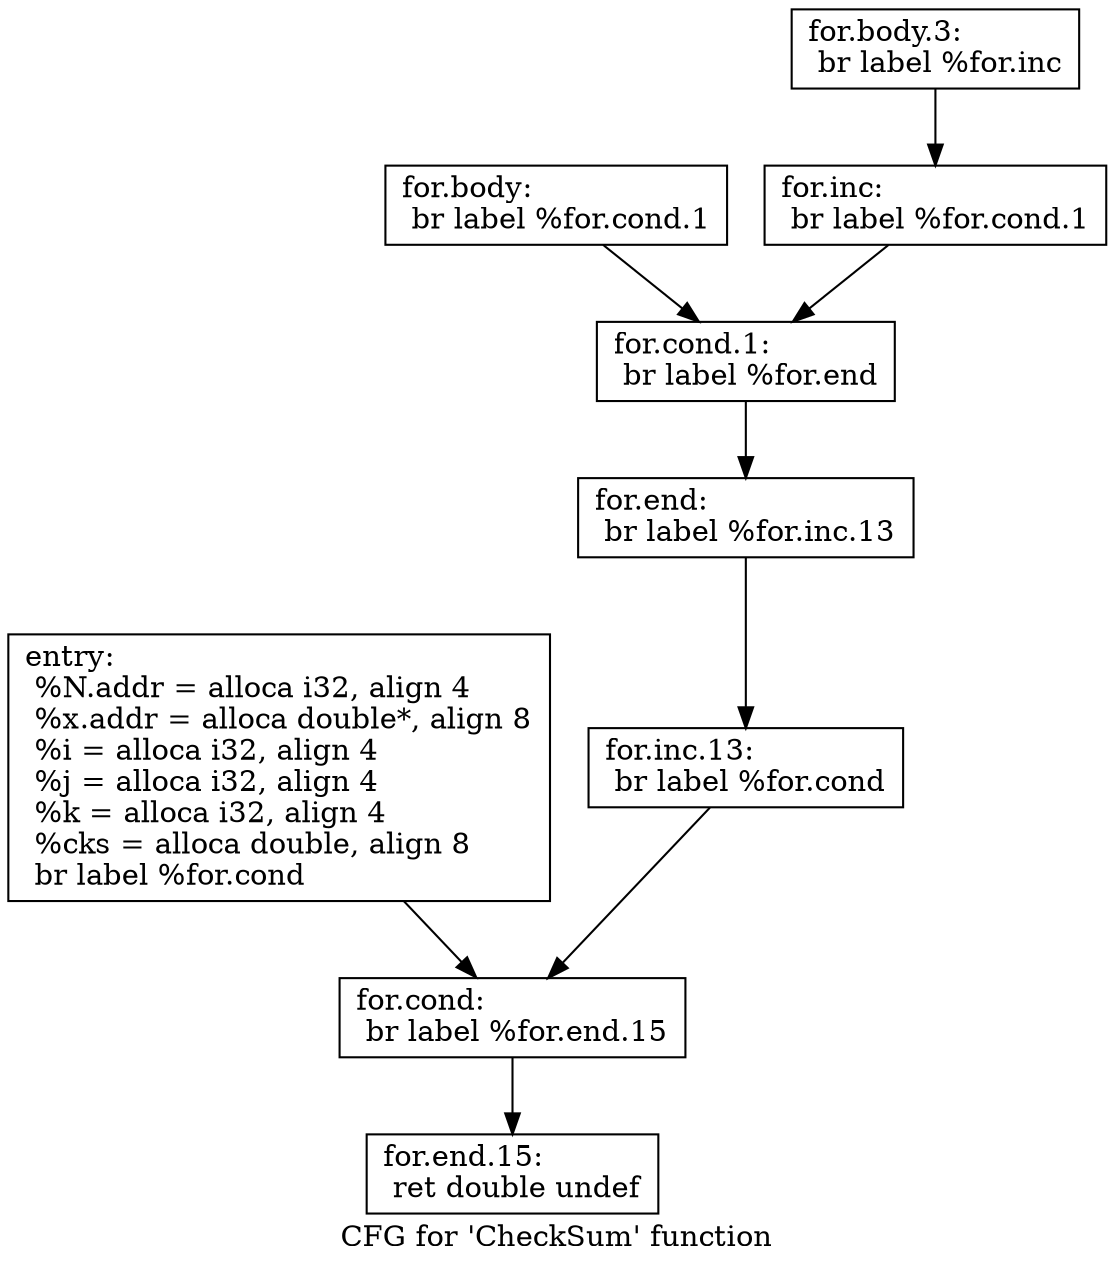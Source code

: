 digraph "CFG for 'CheckSum' function" {
	label="CFG for 'CheckSum' function";

	Node0x5db7d30 [shape=record,label="{entry:\l  %N.addr = alloca i32, align 4\l  %x.addr = alloca double*, align 8\l  %i = alloca i32, align 4\l  %j = alloca i32, align 4\l  %k = alloca i32, align 4\l  %cks = alloca double, align 8\l  br label %for.cond\l}"];
	Node0x5db7d30 -> Node0x5db7d80;
	Node0x5db7d80 [shape=record,label="{for.cond:                                         \l  br label %for.end.15\l}"];
	Node0x5db7d80 -> Node0x5da99c0;
	Node0x5db7dd0 [shape=record,label="{for.body:                                         \l  br label %for.cond.1\l}"];
	Node0x5db7dd0 -> Node0x5db7e20;
	Node0x5db7e20 [shape=record,label="{for.cond.1:                                       \l  br label %for.end\l}"];
	Node0x5db7e20 -> Node0x5db7f10;
	Node0x5db7e70 [shape=record,label="{for.body.3:                                       \l  br label %for.inc\l}"];
	Node0x5db7e70 -> Node0x5db7ec0;
	Node0x5db7ec0 [shape=record,label="{for.inc:                                          \l  br label %for.cond.1\l}"];
	Node0x5db7ec0 -> Node0x5db7e20;
	Node0x5db7f10 [shape=record,label="{for.end:                                          \l  br label %for.inc.13\l}"];
	Node0x5db7f10 -> Node0x5da9970;
	Node0x5da9970 [shape=record,label="{for.inc.13:                                       \l  br label %for.cond\l}"];
	Node0x5da9970 -> Node0x5db7d80;
	Node0x5da99c0 [shape=record,label="{for.end.15:                                       \l  ret double undef\l}"];
}

